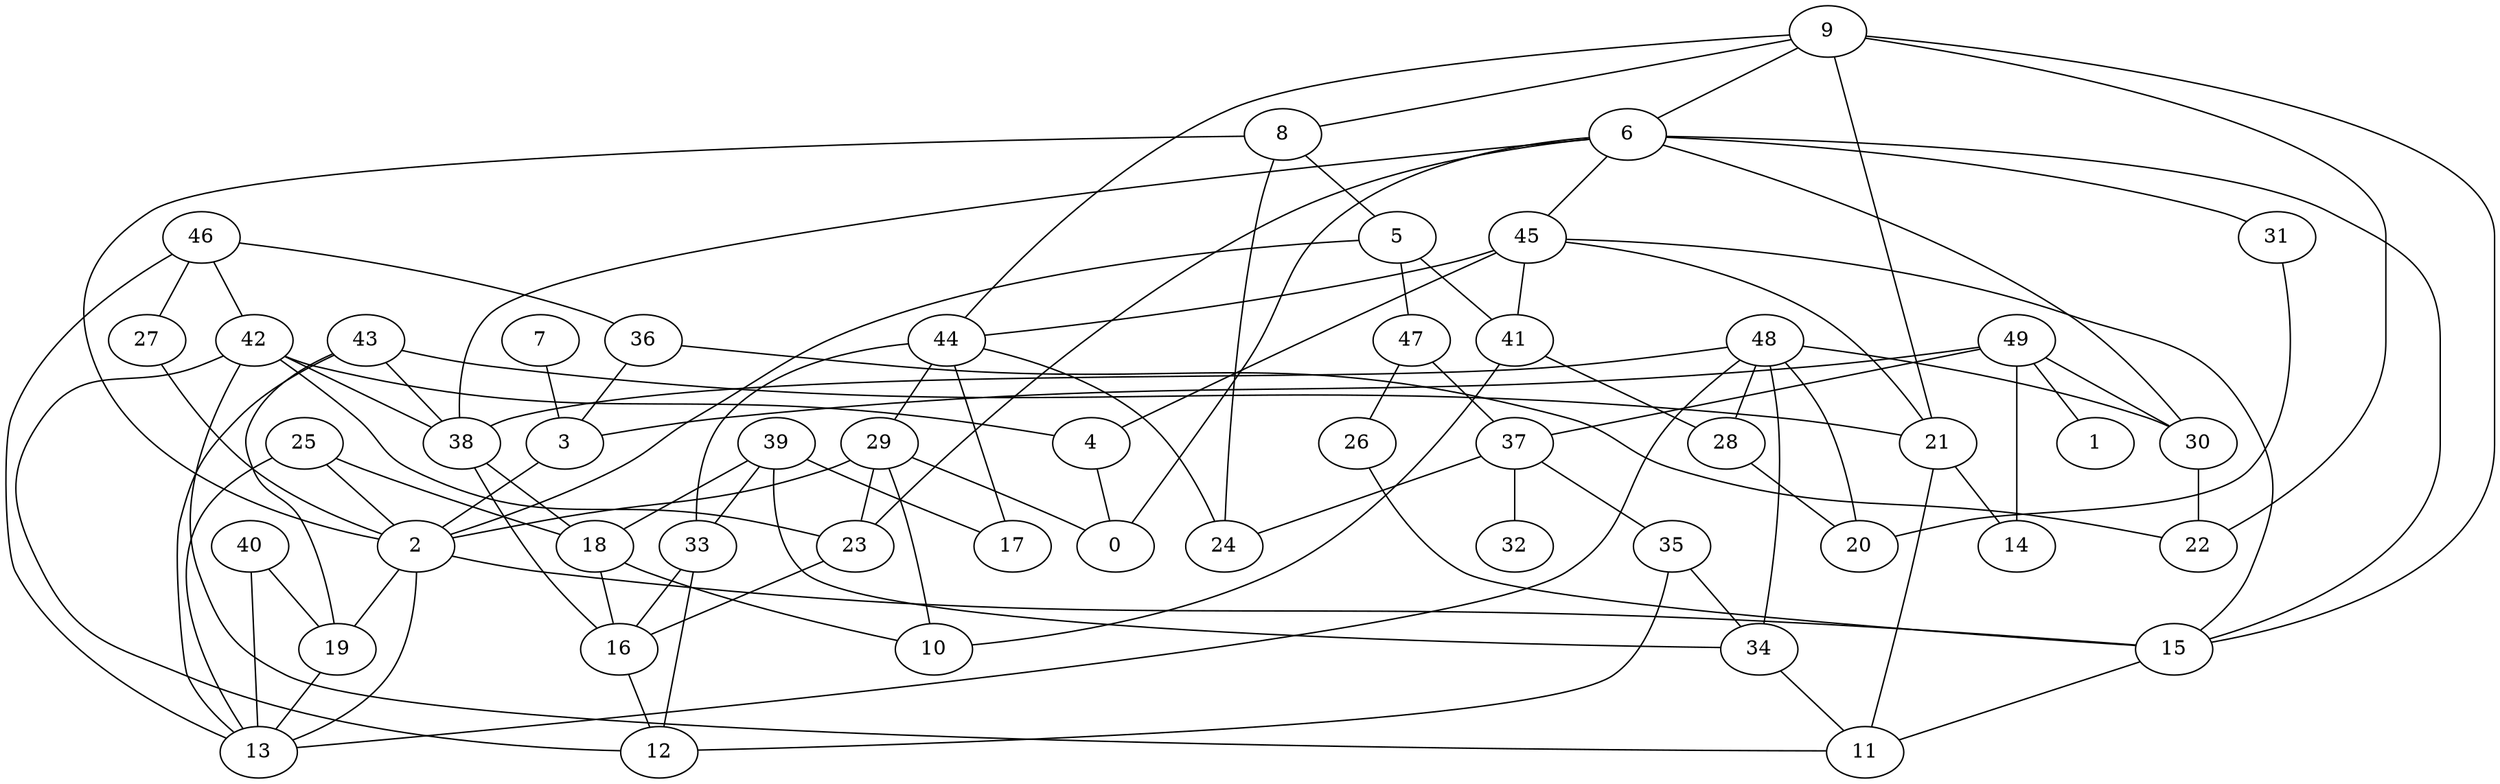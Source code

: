 digraph GG_graph {

subgraph G_graph {
edge [color = black]
"31" -> "20" [dir = none]
"43" -> "38" [dir = none]
"43" -> "19" [dir = none]
"9" -> "15" [dir = none]
"26" -> "15" [dir = none]
"33" -> "12" [dir = none]
"48" -> "20" [dir = none]
"48" -> "13" [dir = none]
"48" -> "30" [dir = none]
"39" -> "34" [dir = none]
"39" -> "17" [dir = none]
"18" -> "10" [dir = none]
"18" -> "16" [dir = none]
"5" -> "2" [dir = none]
"5" -> "41" [dir = none]
"41" -> "28" [dir = none]
"7" -> "3" [dir = none]
"47" -> "37" [dir = none]
"25" -> "18" [dir = none]
"2" -> "19" [dir = none]
"42" -> "11" [dir = none]
"42" -> "12" [dir = none]
"42" -> "4" [dir = none]
"49" -> "14" [dir = none]
"49" -> "3" [dir = none]
"49" -> "1" [dir = none]
"49" -> "37" [dir = none]
"49" -> "30" [dir = none]
"6" -> "0" [dir = none]
"6" -> "23" [dir = none]
"6" -> "30" [dir = none]
"6" -> "45" [dir = none]
"45" -> "15" [dir = none]
"45" -> "4" [dir = none]
"45" -> "44" [dir = none]
"45" -> "41" [dir = none]
"44" -> "24" [dir = none]
"44" -> "17" [dir = none]
"44" -> "29" [dir = none]
"46" -> "27" [dir = none]
"46" -> "36" [dir = none]
"46" -> "42" [dir = none]
"37" -> "32" [dir = none]
"37" -> "35" [dir = none]
"23" -> "16" [dir = none]
"21" -> "11" [dir = none]
"40" -> "13" [dir = none]
"36" -> "22" [dir = none]
"8" -> "2" [dir = none]
"34" -> "11" [dir = none]
"38" -> "18" [dir = none]
"33" -> "16" [dir = none]
"41" -> "10" [dir = none]
"16" -> "12" [dir = none]
"45" -> "21" [dir = none]
"42" -> "38" [dir = none]
"35" -> "34" [dir = none]
"4" -> "0" [dir = none]
"30" -> "22" [dir = none]
"37" -> "24" [dir = none]
"43" -> "21" [dir = none]
"40" -> "19" [dir = none]
"21" -> "14" [dir = none]
"47" -> "26" [dir = none]
"29" -> "23" [dir = none]
"6" -> "31" [dir = none]
"36" -> "3" [dir = none]
"28" -> "20" [dir = none]
"38" -> "16" [dir = none]
"25" -> "2" [dir = none]
"3" -> "2" [dir = none]
"42" -> "23" [dir = none]
"43" -> "13" [dir = none]
"29" -> "10" [dir = none]
"2" -> "15" [dir = none]
"25" -> "13" [dir = none]
"19" -> "13" [dir = none]
"9" -> "22" [dir = none]
"29" -> "2" [dir = none]
"46" -> "13" [dir = none]
"39" -> "18" [dir = none]
"44" -> "33" [dir = none]
"8" -> "24" [dir = none]
"6" -> "15" [dir = none]
"48" -> "34" [dir = none]
"9" -> "21" [dir = none]
"48" -> "28" [dir = none]
"39" -> "33" [dir = none]
"35" -> "12" [dir = none]
"8" -> "5" [dir = none]
"6" -> "38" [dir = none]
"2" -> "13" [dir = none]
"15" -> "11" [dir = none]
"29" -> "0" [dir = none]
"9" -> "6" [dir = none]
"5" -> "47" [dir = none]
"48" -> "38" [dir = none]
"27" -> "2" [dir = none]
"9" -> "44" [dir = none]
"9" -> "8" [dir = none]
}

}
